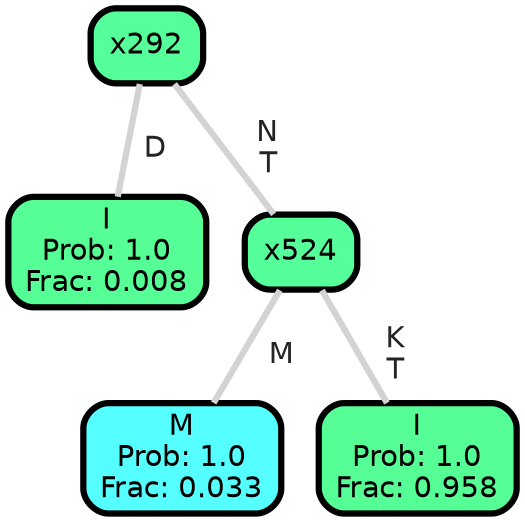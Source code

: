 graph Tree {
node [shape=box, style="filled, rounded",color="black",penwidth="3",fontcolor="black",                 fontname=helvetica] ;
graph [ranksep="0 equally", splines=straight,                 bgcolor=transparent, dpi=200] ;
edge [fontname=helvetica, fontweight=bold,fontcolor=grey14,color=lightgray] ;
0 [label="I
Prob: 1.0
Frac: 0.008", fillcolor="#55ff96"] ;
1 [label="x292", fillcolor="#55ff99"] ;
2 [label="M
Prob: 1.0
Frac: 0.033", fillcolor="#55ffff"] ;
3 [label="x524", fillcolor="#55ff99"] ;
4 [label="I
Prob: 1.0
Frac: 0.958", fillcolor="#55ff96"] ;
1 -- 0 [label=" D",penwidth=3] ;
1 -- 3 [label=" N\n T",penwidth=3] ;
3 -- 2 [label=" M",penwidth=3] ;
3 -- 4 [label=" K\n T",penwidth=3] ;
{rank = same;}}